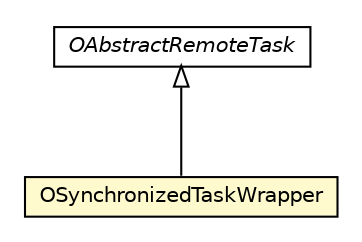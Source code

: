 #!/usr/local/bin/dot
#
# Class diagram 
# Generated by UMLGraph version R5_6-24-gf6e263 (http://www.umlgraph.org/)
#

digraph G {
	edge [fontname="Helvetica",fontsize=10,labelfontname="Helvetica",labelfontsize=10];
	node [fontname="Helvetica",fontsize=10,shape=plaintext];
	nodesep=0.25;
	ranksep=0.5;
	// com.orientechnologies.orient.server.distributed.task.OAbstractRemoteTask
	c4141139 [label=<<table title="com.orientechnologies.orient.server.distributed.task.OAbstractRemoteTask" border="0" cellborder="1" cellspacing="0" cellpadding="2" port="p" href="../task/OAbstractRemoteTask.html">
		<tr><td><table border="0" cellspacing="0" cellpadding="1">
<tr><td align="center" balign="center"><font face="Helvetica-Oblique"> OAbstractRemoteTask </font></td></tr>
		</table></td></tr>
		</table>>, URL="../task/OAbstractRemoteTask.html", fontname="Helvetica", fontcolor="black", fontsize=10.0];
	// com.orientechnologies.orient.server.distributed.impl.OSynchronizedTaskWrapper
	c4141375 [label=<<table title="com.orientechnologies.orient.server.distributed.impl.OSynchronizedTaskWrapper" border="0" cellborder="1" cellspacing="0" cellpadding="2" port="p" bgcolor="lemonChiffon" href="./OSynchronizedTaskWrapper.html">
		<tr><td><table border="0" cellspacing="0" cellpadding="1">
<tr><td align="center" balign="center"> OSynchronizedTaskWrapper </td></tr>
		</table></td></tr>
		</table>>, URL="./OSynchronizedTaskWrapper.html", fontname="Helvetica", fontcolor="black", fontsize=10.0];
	//com.orientechnologies.orient.server.distributed.impl.OSynchronizedTaskWrapper extends com.orientechnologies.orient.server.distributed.task.OAbstractRemoteTask
	c4141139:p -> c4141375:p [dir=back,arrowtail=empty];
}

